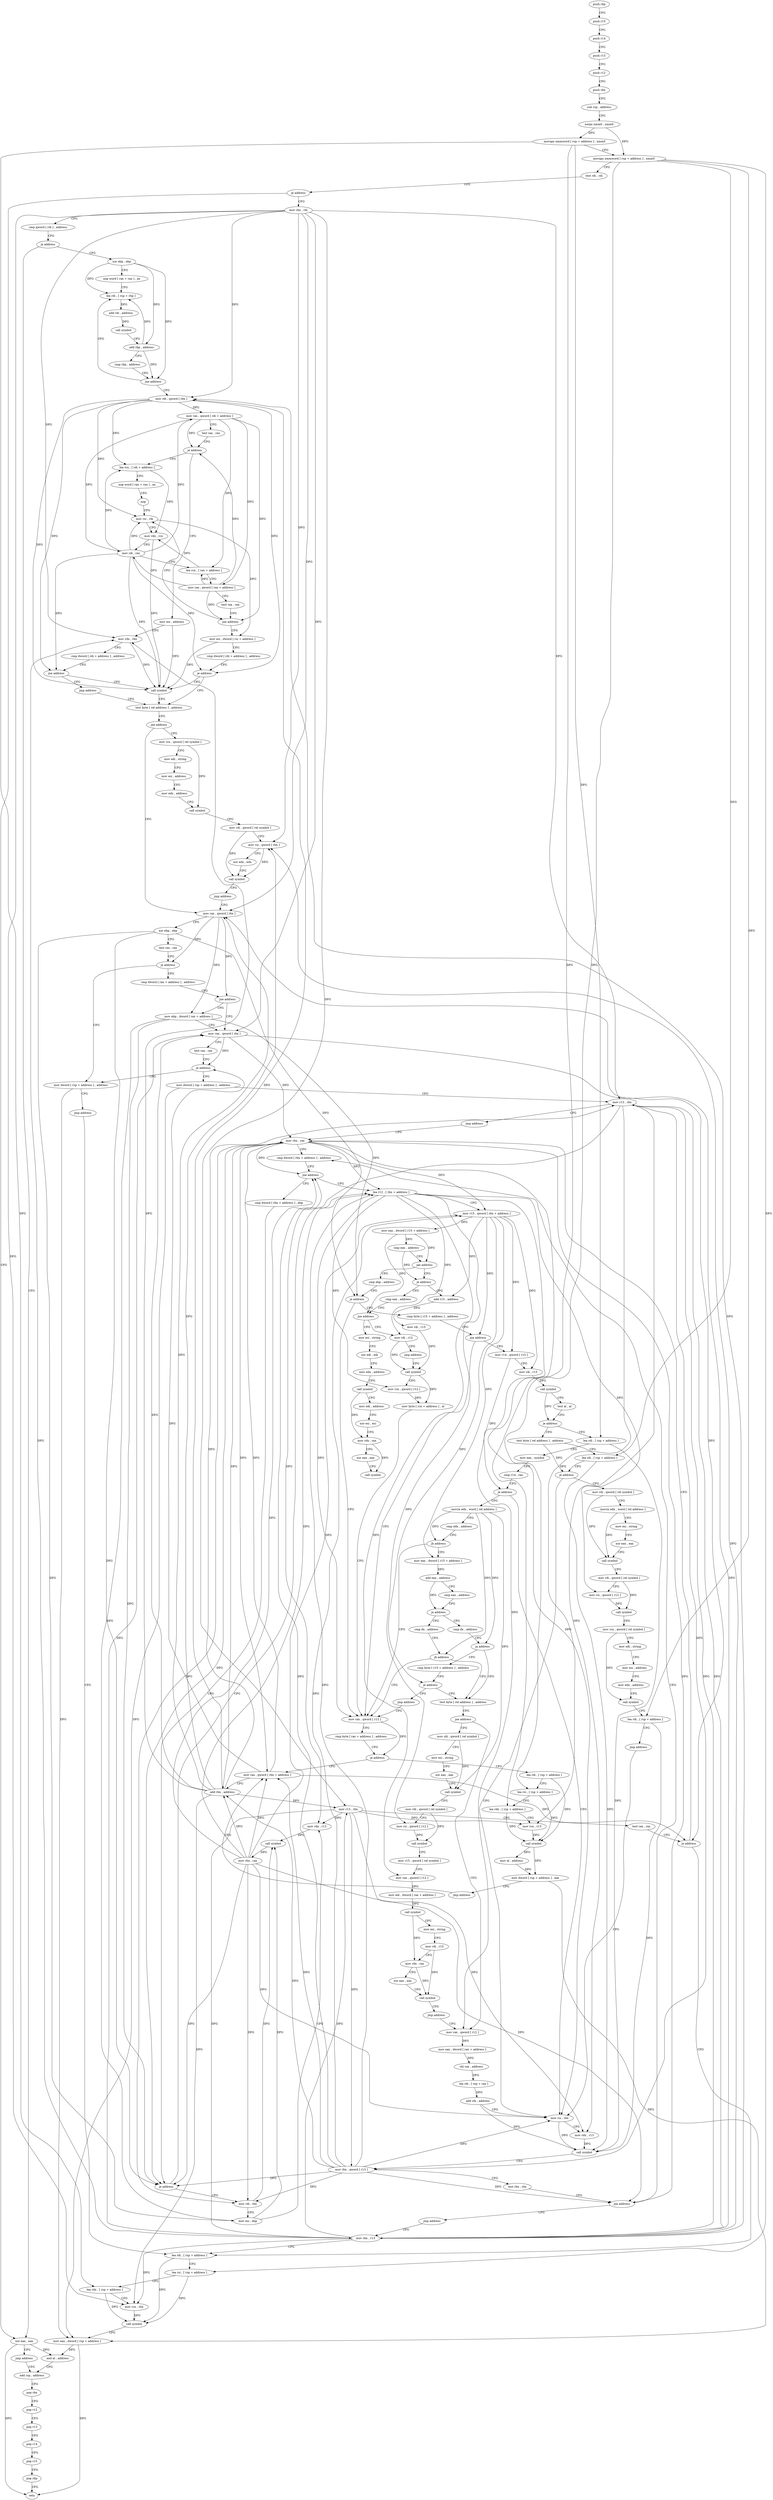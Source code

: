 digraph "func" {
"4222320" [label = "push rbp" ]
"4222321" [label = "push r15" ]
"4222323" [label = "push r14" ]
"4222325" [label = "push r13" ]
"4222327" [label = "push r12" ]
"4222329" [label = "push rbx" ]
"4222330" [label = "sub rsp , address" ]
"4222337" [label = "xorps xmm0 , xmm0" ]
"4222340" [label = "movaps xmmword [ rsp + address ] , xmm0" ]
"4222345" [label = "movaps xmmword [ rsp + address ] , xmm0" ]
"4222350" [label = "test rdi , rdi" ]
"4222353" [label = "je address" ]
"4223078" [label = "xor eax , eax" ]
"4222359" [label = "mov rbx , rdi" ]
"4223080" [label = "jmp address" ]
"4223147" [label = "add rsp , address" ]
"4222362" [label = "cmp qword [ rdi ] , address" ]
"4222366" [label = "je address" ]
"4222372" [label = "xor ebp , ebp" ]
"4223154" [label = "pop rbx" ]
"4223155" [label = "pop r12" ]
"4223157" [label = "pop r13" ]
"4223159" [label = "pop r14" ]
"4223161" [label = "pop r15" ]
"4223163" [label = "pop rbp" ]
"4223164" [label = "retn" ]
"4222374" [label = "nop word [ rax + rax ] , ax" ]
"4222384" [label = "lea rdi , [ rsp + rbp ]" ]
"4222388" [label = "add rdi , address" ]
"4222392" [label = "call symbol" ]
"4222397" [label = "add rbp , address" ]
"4222401" [label = "cmp rbp , address" ]
"4222408" [label = "jne address" ]
"4222410" [label = "mov rdi , qword [ rbx ]" ]
"4222413" [label = "mov rax , qword [ rdi + address ]" ]
"4222420" [label = "test rax , rax" ]
"4222423" [label = "je address" ]
"4223092" [label = "mov esi , address" ]
"4222429" [label = "lea rcx , [ rdi + address ]" ]
"4223097" [label = "mov rdx , rbx" ]
"4223100" [label = "cmp dword [ rdi + address ] , address" ]
"4223104" [label = "jne address" ]
"4222485" [label = "call symbol" ]
"4223110" [label = "jmp address" ]
"4222436" [label = "nop word [ rax + rax ] , ax" ]
"4222446" [label = "nop" ]
"4222448" [label = "mov rsi , rdi" ]
"4222490" [label = "test byte [ rel address ] , address" ]
"4222451" [label = "mov rdx , rcx" ]
"4222454" [label = "mov rdi , rax" ]
"4222457" [label = "lea rcx , [ rax + address ]" ]
"4222464" [label = "mov rax , qword [ rax + address ]" ]
"4222471" [label = "test rax , rax" ]
"4222474" [label = "jne address" ]
"4222476" [label = "mov esi , dword [ rsi + address ]" ]
"4222479" [label = "cmp dword [ rdi + address ] , address" ]
"4222483" [label = "je address" ]
"4223165" [label = "mov rcx , qword [ rel symbol ]" ]
"4223172" [label = "mov edi , string" ]
"4223177" [label = "mov esi , address" ]
"4223182" [label = "mov edx , address" ]
"4223187" [label = "call symbol" ]
"4223192" [label = "mov rdi , qword [ rel symbol ]" ]
"4223199" [label = "mov rsi , qword [ rbx ]" ]
"4223202" [label = "xor edx , edx" ]
"4223204" [label = "call symbol" ]
"4223209" [label = "jmp address" ]
"4222503" [label = "mov rax , qword [ rbx ]" ]
"4222506" [label = "xor ebp , ebp" ]
"4222508" [label = "test rax , rax" ]
"4222511" [label = "je address" ]
"4223082" [label = "mov dword [ rsp + address ] , address" ]
"4222517" [label = "cmp dword [ rax + address ] , address" ]
"4222497" [label = "jne address" ]
"4223090" [label = "jmp address" ]
"4223118" [label = "lea rdi , [ rsp + address ]" ]
"4222521" [label = "jne address" ]
"4222526" [label = "mov rax , qword [ rbx ]" ]
"4222523" [label = "mov ebp , dword [ rax + address ]" ]
"4223123" [label = "lea rsi , [ rsp + address ]" ]
"4223128" [label = "lea rdx , [ rsp + address ]" ]
"4223133" [label = "mov rcx , rbx" ]
"4223136" [label = "call symbol" ]
"4223141" [label = "mov eax , dword [ rsp + address ]" ]
"4223145" [label = "and al , address" ]
"4222529" [label = "test rax , rax" ]
"4222532" [label = "je address" ]
"4222538" [label = "mov dword [ rsp + address ] , address" ]
"4222546" [label = "mov r13 , rbx" ]
"4222549" [label = "jmp address" ]
"4222586" [label = "mov rbx , rax" ]
"4222589" [label = "cmp dword [ rbx + address ] , address" ]
"4222616" [label = "lea r12 , [ rbx + address ]" ]
"4222623" [label = "mov r15 , qword [ rbx + address ]" ]
"4222630" [label = "mov eax , dword [ r15 + address ]" ]
"4222634" [label = "cmp eax , address" ]
"4222637" [label = "jae address" ]
"4222992" [label = "je address" ]
"4222643" [label = "cmp ebp , address" ]
"4222595" [label = "cmp dword [ rbx + address ] , ebp" ]
"4222598" [label = "je address" ]
"4222600" [label = "mov rdi , rbx" ]
"4223008" [label = "add r15 , address" ]
"4222994" [label = "cmp eax , address" ]
"4222646" [label = "je address" ]
"4223030" [label = "mov rax , qword [ r12 ]" ]
"4222652" [label = "cmp byte [ r15 + address ] , address" ]
"4222603" [label = "mov esi , ebp" ]
"4222605" [label = "mov rdx , r13" ]
"4222608" [label = "call symbol" ]
"4222613" [label = "mov rbx , rax" ]
"4223015" [label = "mov rdi , r15" ]
"4223018" [label = "call symbol" ]
"4222997" [label = "jne address" ]
"4223214" [label = "mov esi , string" ]
"4223003" [label = "mov rdi , r12" ]
"4223034" [label = "cmp byte [ rax + address ] , address" ]
"4223038" [label = "je address" ]
"4222560" [label = "mov rax , qword [ rbx + address ]" ]
"4223044" [label = "lea rdi , [ rsp + address ]" ]
"4222657" [label = "jne address" ]
"4222663" [label = "mov r14 , qword [ r15 ]" ]
"4222567" [label = "add rbx , address" ]
"4222574" [label = "mov r13 , rbx" ]
"4222577" [label = "test rax , rax" ]
"4222580" [label = "je address" ]
"4223049" [label = "lea rsi , [ rsp + address ]" ]
"4223054" [label = "lea rdx , [ rsp + address ]" ]
"4223059" [label = "mov rcx , r13" ]
"4223062" [label = "call symbol" ]
"4223067" [label = "mov al , address" ]
"4223069" [label = "mov dword [ rsp + address ] , eax" ]
"4223073" [label = "jmp address" ]
"4223219" [label = "xor edi , edi" ]
"4223221" [label = "mov edx , address" ]
"4223226" [label = "call symbol" ]
"4223231" [label = "mov edi , address" ]
"4223236" [label = "xor esi , esi" ]
"4223238" [label = "mov rdx , rax" ]
"4223241" [label = "xor eax , eax" ]
"4223243" [label = "call symbol" ]
"4223006" [label = "jmp address" ]
"4222666" [label = "mov rdi , r15" ]
"4222669" [label = "call symbol" ]
"4222674" [label = "test al , al" ]
"4222676" [label = "je address" ]
"4222784" [label = "lea rdi , [ rsp + address ]" ]
"4222678" [label = "test byte [ rel address ] , address" ]
"4223023" [label = "mov rcx , qword [ r12 ]" ]
"4223027" [label = "mov byte [ rcx + address ] , al" ]
"4222789" [label = "mov eax , symbol" ]
"4222794" [label = "cmp r14 , rax" ]
"4222797" [label = "je address" ]
"4222883" [label = "mov rsi , rbx" ]
"4222799" [label = "movzx edx , word [ rel address ]" ]
"4222685" [label = "lea rdi , [ rsp + address ]" ]
"4222690" [label = "je address" ]
"4222696" [label = "mov rdi , qword [ rel symbol ]" ]
"4222886" [label = "mov rdx , r13" ]
"4222889" [label = "call symbol" ]
"4222894" [label = "mov rbx , qword [ r13 ]" ]
"4222898" [label = "test rbx , rbx" ]
"4222901" [label = "jne address" ]
"4222907" [label = "jmp address" ]
"4222806" [label = "cmp edx , address" ]
"4222809" [label = "jb address" ]
"4222815" [label = "mov eax , dword [ r15 + address ]" ]
"4222703" [label = "movzx edx , word [ rel address ]" ]
"4222710" [label = "mov esi , string" ]
"4222715" [label = "xor eax , eax" ]
"4222717" [label = "call symbol" ]
"4222722" [label = "mov rdi , qword [ rel symbol ]" ]
"4222729" [label = "mov rsi , qword [ r12 ]" ]
"4222733" [label = "call symbol" ]
"4222738" [label = "mov rcx , qword [ rel symbol ]" ]
"4222745" [label = "mov edi , string" ]
"4222750" [label = "mov esi , address" ]
"4222755" [label = "mov edx , address" ]
"4222760" [label = "call symbol" ]
"4222765" [label = "lea rdi , [ rsp + address ]" ]
"4222770" [label = "jmp address" ]
"4222593" [label = "jne address" ]
"4223115" [label = "mov rbx , r13" ]
"4222819" [label = "add eax , address" ]
"4222822" [label = "cmp eax , address" ]
"4222825" [label = "ja address" ]
"4222845" [label = "cmp dx , address" ]
"4222827" [label = "cmp dx , address" ]
"4222849" [label = "jb address" ]
"4222855" [label = "test byte [ rel address ] , address" ]
"4222831" [label = "ja address" ]
"4222833" [label = "cmp byte [ r15 + address ] , address" ]
"4222862" [label = "jne address" ]
"4222912" [label = "mov rdi , qword [ rel symbol ]" ]
"4222864" [label = "mov rax , qword [ r12 ]" ]
"4222838" [label = "je address" ]
"4222840" [label = "jmp address" ]
"4222919" [label = "mov esi , string" ]
"4222924" [label = "xor eax , eax" ]
"4222926" [label = "call symbol" ]
"4222931" [label = "mov rdi , qword [ rel symbol ]" ]
"4222938" [label = "mov rsi , qword [ r12 ]" ]
"4222942" [label = "call symbol" ]
"4222947" [label = "mov r15 , qword [ rel symbol ]" ]
"4222954" [label = "mov rax , qword [ r12 ]" ]
"4222958" [label = "mov edi , dword [ rax + address ]" ]
"4222961" [label = "call symbol" ]
"4222966" [label = "mov esi , string" ]
"4222971" [label = "mov rdi , r15" ]
"4222974" [label = "mov rdx , rax" ]
"4222977" [label = "xor eax , eax" ]
"4222979" [label = "call symbol" ]
"4222984" [label = "jmp address" ]
"4222868" [label = "mov eax , dword [ rax + address ]" ]
"4222871" [label = "shl rax , address" ]
"4222875" [label = "lea rdi , [ rsp + rax ]" ]
"4222879" [label = "add rdi , address" ]
"4222320" -> "4222321" [ label = "CFG" ]
"4222321" -> "4222323" [ label = "CFG" ]
"4222323" -> "4222325" [ label = "CFG" ]
"4222325" -> "4222327" [ label = "CFG" ]
"4222327" -> "4222329" [ label = "CFG" ]
"4222329" -> "4222330" [ label = "CFG" ]
"4222330" -> "4222337" [ label = "CFG" ]
"4222337" -> "4222340" [ label = "DFG" ]
"4222337" -> "4222345" [ label = "DFG" ]
"4222340" -> "4222345" [ label = "CFG" ]
"4222340" -> "4223128" [ label = "DFG" ]
"4222340" -> "4223054" [ label = "DFG" ]
"4222340" -> "4222784" [ label = "DFG" ]
"4222345" -> "4222350" [ label = "CFG" ]
"4222345" -> "4223123" [ label = "DFG" ]
"4222345" -> "4223049" [ label = "DFG" ]
"4222345" -> "4222685" [ label = "DFG" ]
"4222345" -> "4222765" [ label = "DFG" ]
"4222350" -> "4222353" [ label = "CFG" ]
"4222353" -> "4223078" [ label = "CFG" ]
"4222353" -> "4222359" [ label = "CFG" ]
"4223078" -> "4223080" [ label = "CFG" ]
"4223078" -> "4223164" [ label = "DFG" ]
"4223078" -> "4223145" [ label = "DFG" ]
"4222359" -> "4222362" [ label = "CFG" ]
"4222359" -> "4222410" [ label = "DFG" ]
"4222359" -> "4223097" [ label = "DFG" ]
"4222359" -> "4223199" [ label = "DFG" ]
"4222359" -> "4222503" [ label = "DFG" ]
"4222359" -> "4223133" [ label = "DFG" ]
"4222359" -> "4222526" [ label = "DFG" ]
"4222359" -> "4222546" [ label = "DFG" ]
"4222359" -> "4222574" [ label = "DFG" ]
"4223080" -> "4223147" [ label = "CFG" ]
"4223147" -> "4223154" [ label = "CFG" ]
"4222362" -> "4222366" [ label = "CFG" ]
"4222366" -> "4223078" [ label = "CFG" ]
"4222366" -> "4222372" [ label = "CFG" ]
"4222372" -> "4222374" [ label = "CFG" ]
"4222372" -> "4222384" [ label = "DFG" ]
"4222372" -> "4222397" [ label = "DFG" ]
"4222372" -> "4222408" [ label = "DFG" ]
"4223154" -> "4223155" [ label = "CFG" ]
"4223155" -> "4223157" [ label = "CFG" ]
"4223157" -> "4223159" [ label = "CFG" ]
"4223159" -> "4223161" [ label = "CFG" ]
"4223161" -> "4223163" [ label = "CFG" ]
"4223163" -> "4223164" [ label = "CFG" ]
"4222374" -> "4222384" [ label = "CFG" ]
"4222384" -> "4222388" [ label = "DFG" ]
"4222388" -> "4222392" [ label = "DFG" ]
"4222392" -> "4222397" [ label = "CFG" ]
"4222397" -> "4222401" [ label = "CFG" ]
"4222397" -> "4222384" [ label = "DFG" ]
"4222397" -> "4222408" [ label = "DFG" ]
"4222401" -> "4222408" [ label = "CFG" ]
"4222408" -> "4222384" [ label = "CFG" ]
"4222408" -> "4222410" [ label = "CFG" ]
"4222410" -> "4222413" [ label = "DFG" ]
"4222410" -> "4223104" [ label = "DFG" ]
"4222410" -> "4222429" [ label = "DFG" ]
"4222410" -> "4222485" [ label = "DFG" ]
"4222410" -> "4222448" [ label = "DFG" ]
"4222410" -> "4222483" [ label = "DFG" ]
"4222413" -> "4222420" [ label = "CFG" ]
"4222413" -> "4222423" [ label = "DFG" ]
"4222413" -> "4222454" [ label = "DFG" ]
"4222413" -> "4222457" [ label = "DFG" ]
"4222413" -> "4222464" [ label = "DFG" ]
"4222413" -> "4222474" [ label = "DFG" ]
"4222420" -> "4222423" [ label = "CFG" ]
"4222423" -> "4223092" [ label = "CFG" ]
"4222423" -> "4222429" [ label = "CFG" ]
"4223092" -> "4223097" [ label = "CFG" ]
"4223092" -> "4222485" [ label = "DFG" ]
"4222429" -> "4222436" [ label = "CFG" ]
"4222429" -> "4222451" [ label = "DFG" ]
"4223097" -> "4223100" [ label = "CFG" ]
"4223097" -> "4222485" [ label = "DFG" ]
"4223100" -> "4223104" [ label = "CFG" ]
"4223104" -> "4222485" [ label = "CFG" ]
"4223104" -> "4223110" [ label = "CFG" ]
"4222485" -> "4222490" [ label = "CFG" ]
"4223110" -> "4222490" [ label = "CFG" ]
"4222436" -> "4222446" [ label = "CFG" ]
"4222446" -> "4222448" [ label = "CFG" ]
"4222448" -> "4222451" [ label = "CFG" ]
"4222448" -> "4222476" [ label = "DFG" ]
"4222490" -> "4222497" [ label = "CFG" ]
"4222451" -> "4222454" [ label = "CFG" ]
"4222451" -> "4222485" [ label = "DFG" ]
"4222454" -> "4222457" [ label = "CFG" ]
"4222454" -> "4222413" [ label = "DFG" ]
"4222454" -> "4223104" [ label = "DFG" ]
"4222454" -> "4222429" [ label = "DFG" ]
"4222454" -> "4222448" [ label = "DFG" ]
"4222454" -> "4222485" [ label = "DFG" ]
"4222454" -> "4222483" [ label = "DFG" ]
"4222457" -> "4222464" [ label = "CFG" ]
"4222457" -> "4222451" [ label = "DFG" ]
"4222464" -> "4222471" [ label = "CFG" ]
"4222464" -> "4222423" [ label = "DFG" ]
"4222464" -> "4222454" [ label = "DFG" ]
"4222464" -> "4222457" [ label = "DFG" ]
"4222464" -> "4222474" [ label = "DFG" ]
"4222471" -> "4222474" [ label = "CFG" ]
"4222474" -> "4222448" [ label = "CFG" ]
"4222474" -> "4222476" [ label = "CFG" ]
"4222476" -> "4222479" [ label = "CFG" ]
"4222476" -> "4222485" [ label = "DFG" ]
"4222479" -> "4222483" [ label = "CFG" ]
"4222483" -> "4222490" [ label = "CFG" ]
"4222483" -> "4222485" [ label = "CFG" ]
"4223165" -> "4223172" [ label = "CFG" ]
"4223165" -> "4223187" [ label = "DFG" ]
"4223172" -> "4223177" [ label = "CFG" ]
"4223177" -> "4223182" [ label = "CFG" ]
"4223182" -> "4223187" [ label = "CFG" ]
"4223187" -> "4223192" [ label = "CFG" ]
"4223192" -> "4223199" [ label = "CFG" ]
"4223192" -> "4223204" [ label = "DFG" ]
"4223199" -> "4223202" [ label = "CFG" ]
"4223199" -> "4223204" [ label = "DFG" ]
"4223202" -> "4223204" [ label = "CFG" ]
"4223204" -> "4223209" [ label = "CFG" ]
"4223209" -> "4222503" [ label = "CFG" ]
"4222503" -> "4222506" [ label = "CFG" ]
"4222503" -> "4222511" [ label = "DFG" ]
"4222503" -> "4222521" [ label = "DFG" ]
"4222503" -> "4222523" [ label = "DFG" ]
"4222506" -> "4222508" [ label = "CFG" ]
"4222506" -> "4222598" [ label = "DFG" ]
"4222506" -> "4222646" [ label = "DFG" ]
"4222506" -> "4222603" [ label = "DFG" ]
"4222508" -> "4222511" [ label = "CFG" ]
"4222511" -> "4223082" [ label = "CFG" ]
"4222511" -> "4222517" [ label = "CFG" ]
"4223082" -> "4223090" [ label = "CFG" ]
"4223082" -> "4223141" [ label = "DFG" ]
"4222517" -> "4222521" [ label = "CFG" ]
"4222497" -> "4223165" [ label = "CFG" ]
"4222497" -> "4222503" [ label = "CFG" ]
"4223090" -> "4223118" [ label = "CFG" ]
"4223118" -> "4223123" [ label = "CFG" ]
"4223118" -> "4223136" [ label = "DFG" ]
"4222521" -> "4222526" [ label = "CFG" ]
"4222521" -> "4222523" [ label = "CFG" ]
"4222526" -> "4222529" [ label = "CFG" ]
"4222526" -> "4222532" [ label = "DFG" ]
"4222526" -> "4222586" [ label = "DFG" ]
"4222526" -> "4222580" [ label = "DFG" ]
"4222523" -> "4222526" [ label = "CFG" ]
"4222523" -> "4222598" [ label = "DFG" ]
"4222523" -> "4222646" [ label = "DFG" ]
"4222523" -> "4222603" [ label = "DFG" ]
"4223123" -> "4223128" [ label = "CFG" ]
"4223123" -> "4223136" [ label = "DFG" ]
"4223128" -> "4223133" [ label = "CFG" ]
"4223128" -> "4223136" [ label = "DFG" ]
"4223133" -> "4223136" [ label = "DFG" ]
"4223136" -> "4223141" [ label = "CFG" ]
"4223141" -> "4223145" [ label = "DFG" ]
"4223141" -> "4223164" [ label = "DFG" ]
"4223145" -> "4223147" [ label = "CFG" ]
"4222529" -> "4222532" [ label = "CFG" ]
"4222532" -> "4223082" [ label = "CFG" ]
"4222532" -> "4222538" [ label = "CFG" ]
"4222538" -> "4222546" [ label = "CFG" ]
"4222538" -> "4223141" [ label = "DFG" ]
"4222546" -> "4222549" [ label = "CFG" ]
"4222546" -> "4222605" [ label = "DFG" ]
"4222546" -> "4223059" [ label = "DFG" ]
"4222546" -> "4222886" [ label = "DFG" ]
"4222546" -> "4222894" [ label = "DFG" ]
"4222546" -> "4223115" [ label = "DFG" ]
"4222549" -> "4222586" [ label = "CFG" ]
"4222586" -> "4222589" [ label = "CFG" ]
"4222586" -> "4222593" [ label = "DFG" ]
"4222586" -> "4222616" [ label = "DFG" ]
"4222586" -> "4222623" [ label = "DFG" ]
"4222586" -> "4222598" [ label = "DFG" ]
"4222586" -> "4222600" [ label = "DFG" ]
"4222586" -> "4222560" [ label = "DFG" ]
"4222586" -> "4222567" [ label = "DFG" ]
"4222586" -> "4222883" [ label = "DFG" ]
"4222586" -> "4222901" [ label = "DFG" ]
"4222589" -> "4222593" [ label = "CFG" ]
"4222616" -> "4222623" [ label = "CFG" ]
"4222616" -> "4223030" [ label = "DFG" ]
"4222616" -> "4223023" [ label = "DFG" ]
"4222616" -> "4223003" [ label = "DFG" ]
"4222616" -> "4222729" [ label = "DFG" ]
"4222616" -> "4222938" [ label = "DFG" ]
"4222616" -> "4222954" [ label = "DFG" ]
"4222616" -> "4222864" [ label = "DFG" ]
"4222623" -> "4222630" [ label = "DFG" ]
"4222623" -> "4223008" [ label = "DFG" ]
"4222623" -> "4222657" [ label = "DFG" ]
"4222623" -> "4222663" [ label = "DFG" ]
"4222623" -> "4222666" [ label = "DFG" ]
"4222623" -> "4222815" [ label = "DFG" ]
"4222623" -> "4222838" [ label = "DFG" ]
"4222630" -> "4222634" [ label = "DFG" ]
"4222630" -> "4222637" [ label = "DFG" ]
"4222630" -> "4222997" [ label = "DFG" ]
"4222634" -> "4222637" [ label = "CFG" ]
"4222634" -> "4222992" [ label = "DFG" ]
"4222637" -> "4222992" [ label = "CFG" ]
"4222637" -> "4222643" [ label = "CFG" ]
"4222992" -> "4223008" [ label = "CFG" ]
"4222992" -> "4222994" [ label = "CFG" ]
"4222643" -> "4222646" [ label = "CFG" ]
"4222595" -> "4222598" [ label = "CFG" ]
"4222598" -> "4222616" [ label = "CFG" ]
"4222598" -> "4222600" [ label = "CFG" ]
"4222600" -> "4222603" [ label = "CFG" ]
"4222600" -> "4222608" [ label = "DFG" ]
"4223008" -> "4223015" [ label = "DFG" ]
"4222994" -> "4222997" [ label = "CFG" ]
"4222646" -> "4223030" [ label = "CFG" ]
"4222646" -> "4222652" [ label = "CFG" ]
"4223030" -> "4223034" [ label = "CFG" ]
"4223030" -> "4223038" [ label = "DFG" ]
"4222652" -> "4222657" [ label = "CFG" ]
"4222603" -> "4222605" [ label = "CFG" ]
"4222603" -> "4222608" [ label = "DFG" ]
"4222605" -> "4222608" [ label = "DFG" ]
"4222608" -> "4222613" [ label = "DFG" ]
"4222613" -> "4222616" [ label = "DFG" ]
"4222613" -> "4222593" [ label = "DFG" ]
"4222613" -> "4222623" [ label = "DFG" ]
"4222613" -> "4222600" [ label = "DFG" ]
"4222613" -> "4222598" [ label = "DFG" ]
"4222613" -> "4222560" [ label = "DFG" ]
"4222613" -> "4222567" [ label = "DFG" ]
"4222613" -> "4222883" [ label = "DFG" ]
"4222613" -> "4222901" [ label = "DFG" ]
"4223015" -> "4223018" [ label = "DFG" ]
"4223018" -> "4223023" [ label = "CFG" ]
"4223018" -> "4223027" [ label = "DFG" ]
"4222997" -> "4223214" [ label = "CFG" ]
"4222997" -> "4223003" [ label = "CFG" ]
"4223214" -> "4223219" [ label = "CFG" ]
"4223003" -> "4223006" [ label = "CFG" ]
"4223003" -> "4223018" [ label = "DFG" ]
"4223034" -> "4223038" [ label = "CFG" ]
"4223038" -> "4222560" [ label = "CFG" ]
"4223038" -> "4223044" [ label = "CFG" ]
"4222560" -> "4222567" [ label = "CFG" ]
"4222560" -> "4222532" [ label = "DFG" ]
"4222560" -> "4222586" [ label = "DFG" ]
"4222560" -> "4222580" [ label = "DFG" ]
"4223044" -> "4223049" [ label = "CFG" ]
"4223044" -> "4223062" [ label = "DFG" ]
"4222657" -> "4223030" [ label = "CFG" ]
"4222657" -> "4222663" [ label = "CFG" ]
"4222663" -> "4222666" [ label = "CFG" ]
"4222663" -> "4222797" [ label = "DFG" ]
"4222567" -> "4222574" [ label = "DFG" ]
"4222567" -> "4222410" [ label = "DFG" ]
"4222567" -> "4223097" [ label = "DFG" ]
"4222567" -> "4223199" [ label = "DFG" ]
"4222567" -> "4222503" [ label = "DFG" ]
"4222567" -> "4223133" [ label = "DFG" ]
"4222567" -> "4222526" [ label = "DFG" ]
"4222567" -> "4222546" [ label = "DFG" ]
"4222574" -> "4222577" [ label = "CFG" ]
"4222574" -> "4222605" [ label = "DFG" ]
"4222574" -> "4223059" [ label = "DFG" ]
"4222574" -> "4222886" [ label = "DFG" ]
"4222574" -> "4222894" [ label = "DFG" ]
"4222574" -> "4223115" [ label = "DFG" ]
"4222577" -> "4222580" [ label = "CFG" ]
"4222580" -> "4223118" [ label = "CFG" ]
"4222580" -> "4222586" [ label = "CFG" ]
"4223049" -> "4223054" [ label = "CFG" ]
"4223049" -> "4223062" [ label = "DFG" ]
"4223054" -> "4223059" [ label = "CFG" ]
"4223054" -> "4223062" [ label = "DFG" ]
"4223059" -> "4223062" [ label = "DFG" ]
"4223062" -> "4223067" [ label = "DFG" ]
"4223062" -> "4223069" [ label = "DFG" ]
"4223067" -> "4223069" [ label = "DFG" ]
"4223069" -> "4223073" [ label = "CFG" ]
"4223069" -> "4223141" [ label = "DFG" ]
"4223073" -> "4222560" [ label = "CFG" ]
"4223219" -> "4223221" [ label = "CFG" ]
"4223221" -> "4223226" [ label = "CFG" ]
"4223226" -> "4223231" [ label = "CFG" ]
"4223226" -> "4223238" [ label = "DFG" ]
"4223231" -> "4223236" [ label = "CFG" ]
"4223236" -> "4223238" [ label = "CFG" ]
"4223238" -> "4223241" [ label = "CFG" ]
"4223238" -> "4223243" [ label = "DFG" ]
"4223241" -> "4223243" [ label = "CFG" ]
"4223006" -> "4223018" [ label = "CFG" ]
"4222666" -> "4222669" [ label = "DFG" ]
"4222669" -> "4222674" [ label = "CFG" ]
"4222669" -> "4222676" [ label = "DFG" ]
"4222674" -> "4222676" [ label = "CFG" ]
"4222676" -> "4222784" [ label = "CFG" ]
"4222676" -> "4222678" [ label = "CFG" ]
"4222784" -> "4222789" [ label = "CFG" ]
"4222784" -> "4222889" [ label = "DFG" ]
"4222678" -> "4222685" [ label = "CFG" ]
"4222678" -> "4222690" [ label = "DFG" ]
"4223023" -> "4223027" [ label = "DFG" ]
"4223027" -> "4223030" [ label = "CFG" ]
"4222789" -> "4222794" [ label = "CFG" ]
"4222794" -> "4222797" [ label = "CFG" ]
"4222797" -> "4222883" [ label = "CFG" ]
"4222797" -> "4222799" [ label = "CFG" ]
"4222883" -> "4222886" [ label = "CFG" ]
"4222883" -> "4222889" [ label = "DFG" ]
"4222799" -> "4222806" [ label = "CFG" ]
"4222799" -> "4222809" [ label = "DFG" ]
"4222799" -> "4222849" [ label = "DFG" ]
"4222799" -> "4222831" [ label = "DFG" ]
"4222799" -> "4222926" [ label = "DFG" ]
"4222685" -> "4222690" [ label = "CFG" ]
"4222685" -> "4222889" [ label = "DFG" ]
"4222690" -> "4222883" [ label = "CFG" ]
"4222690" -> "4222696" [ label = "CFG" ]
"4222696" -> "4222703" [ label = "CFG" ]
"4222696" -> "4222717" [ label = "DFG" ]
"4222886" -> "4222889" [ label = "DFG" ]
"4222889" -> "4222894" [ label = "CFG" ]
"4222894" -> "4222898" [ label = "CFG" ]
"4222894" -> "4222593" [ label = "DFG" ]
"4222894" -> "4222616" [ label = "DFG" ]
"4222894" -> "4222623" [ label = "DFG" ]
"4222894" -> "4222600" [ label = "DFG" ]
"4222894" -> "4222560" [ label = "DFG" ]
"4222894" -> "4222567" [ label = "DFG" ]
"4222894" -> "4222883" [ label = "DFG" ]
"4222894" -> "4222598" [ label = "DFG" ]
"4222894" -> "4222901" [ label = "DFG" ]
"4222898" -> "4222901" [ label = "CFG" ]
"4222901" -> "4222589" [ label = "CFG" ]
"4222901" -> "4222907" [ label = "CFG" ]
"4222907" -> "4223115" [ label = "CFG" ]
"4222806" -> "4222809" [ label = "CFG" ]
"4222809" -> "4223030" [ label = "CFG" ]
"4222809" -> "4222815" [ label = "CFG" ]
"4222815" -> "4222819" [ label = "DFG" ]
"4222703" -> "4222710" [ label = "CFG" ]
"4222703" -> "4222717" [ label = "DFG" ]
"4222710" -> "4222715" [ label = "CFG" ]
"4222715" -> "4222717" [ label = "CFG" ]
"4222717" -> "4222722" [ label = "CFG" ]
"4222722" -> "4222729" [ label = "CFG" ]
"4222722" -> "4222733" [ label = "DFG" ]
"4222729" -> "4222733" [ label = "DFG" ]
"4222733" -> "4222738" [ label = "CFG" ]
"4222738" -> "4222745" [ label = "CFG" ]
"4222738" -> "4222760" [ label = "DFG" ]
"4222745" -> "4222750" [ label = "CFG" ]
"4222750" -> "4222755" [ label = "CFG" ]
"4222755" -> "4222760" [ label = "CFG" ]
"4222760" -> "4222765" [ label = "CFG" ]
"4222765" -> "4222770" [ label = "CFG" ]
"4222765" -> "4222889" [ label = "DFG" ]
"4222770" -> "4222883" [ label = "CFG" ]
"4222593" -> "4222616" [ label = "CFG" ]
"4222593" -> "4222595" [ label = "CFG" ]
"4223115" -> "4223118" [ label = "CFG" ]
"4223115" -> "4222410" [ label = "DFG" ]
"4223115" -> "4223097" [ label = "DFG" ]
"4223115" -> "4223199" [ label = "DFG" ]
"4223115" -> "4222503" [ label = "DFG" ]
"4223115" -> "4223133" [ label = "DFG" ]
"4223115" -> "4222526" [ label = "DFG" ]
"4223115" -> "4222546" [ label = "DFG" ]
"4223115" -> "4222574" [ label = "DFG" ]
"4222819" -> "4222822" [ label = "CFG" ]
"4222819" -> "4222825" [ label = "DFG" ]
"4222822" -> "4222825" [ label = "CFG" ]
"4222825" -> "4222845" [ label = "CFG" ]
"4222825" -> "4222827" [ label = "CFG" ]
"4222845" -> "4222849" [ label = "CFG" ]
"4222827" -> "4222831" [ label = "CFG" ]
"4222849" -> "4223030" [ label = "CFG" ]
"4222849" -> "4222855" [ label = "CFG" ]
"4222855" -> "4222862" [ label = "CFG" ]
"4222831" -> "4222855" [ label = "CFG" ]
"4222831" -> "4222833" [ label = "CFG" ]
"4222833" -> "4222838" [ label = "CFG" ]
"4222862" -> "4222912" [ label = "CFG" ]
"4222862" -> "4222864" [ label = "CFG" ]
"4222912" -> "4222919" [ label = "CFG" ]
"4222912" -> "4222926" [ label = "DFG" ]
"4222864" -> "4222868" [ label = "DFG" ]
"4222838" -> "4222855" [ label = "CFG" ]
"4222838" -> "4222840" [ label = "CFG" ]
"4222840" -> "4223030" [ label = "CFG" ]
"4222919" -> "4222924" [ label = "CFG" ]
"4222924" -> "4222926" [ label = "CFG" ]
"4222926" -> "4222931" [ label = "CFG" ]
"4222931" -> "4222938" [ label = "CFG" ]
"4222931" -> "4222942" [ label = "DFG" ]
"4222938" -> "4222942" [ label = "DFG" ]
"4222942" -> "4222947" [ label = "CFG" ]
"4222947" -> "4222954" [ label = "CFG" ]
"4222954" -> "4222958" [ label = "DFG" ]
"4222958" -> "4222961" [ label = "DFG" ]
"4222961" -> "4222966" [ label = "CFG" ]
"4222961" -> "4222974" [ label = "DFG" ]
"4222966" -> "4222971" [ label = "CFG" ]
"4222971" -> "4222974" [ label = "CFG" ]
"4222971" -> "4222979" [ label = "DFG" ]
"4222974" -> "4222977" [ label = "CFG" ]
"4222974" -> "4222979" [ label = "DFG" ]
"4222977" -> "4222979" [ label = "CFG" ]
"4222979" -> "4222984" [ label = "CFG" ]
"4222984" -> "4222864" [ label = "CFG" ]
"4222868" -> "4222871" [ label = "DFG" ]
"4222871" -> "4222875" [ label = "DFG" ]
"4222875" -> "4222879" [ label = "DFG" ]
"4222879" -> "4222883" [ label = "CFG" ]
"4222879" -> "4222889" [ label = "DFG" ]
}
